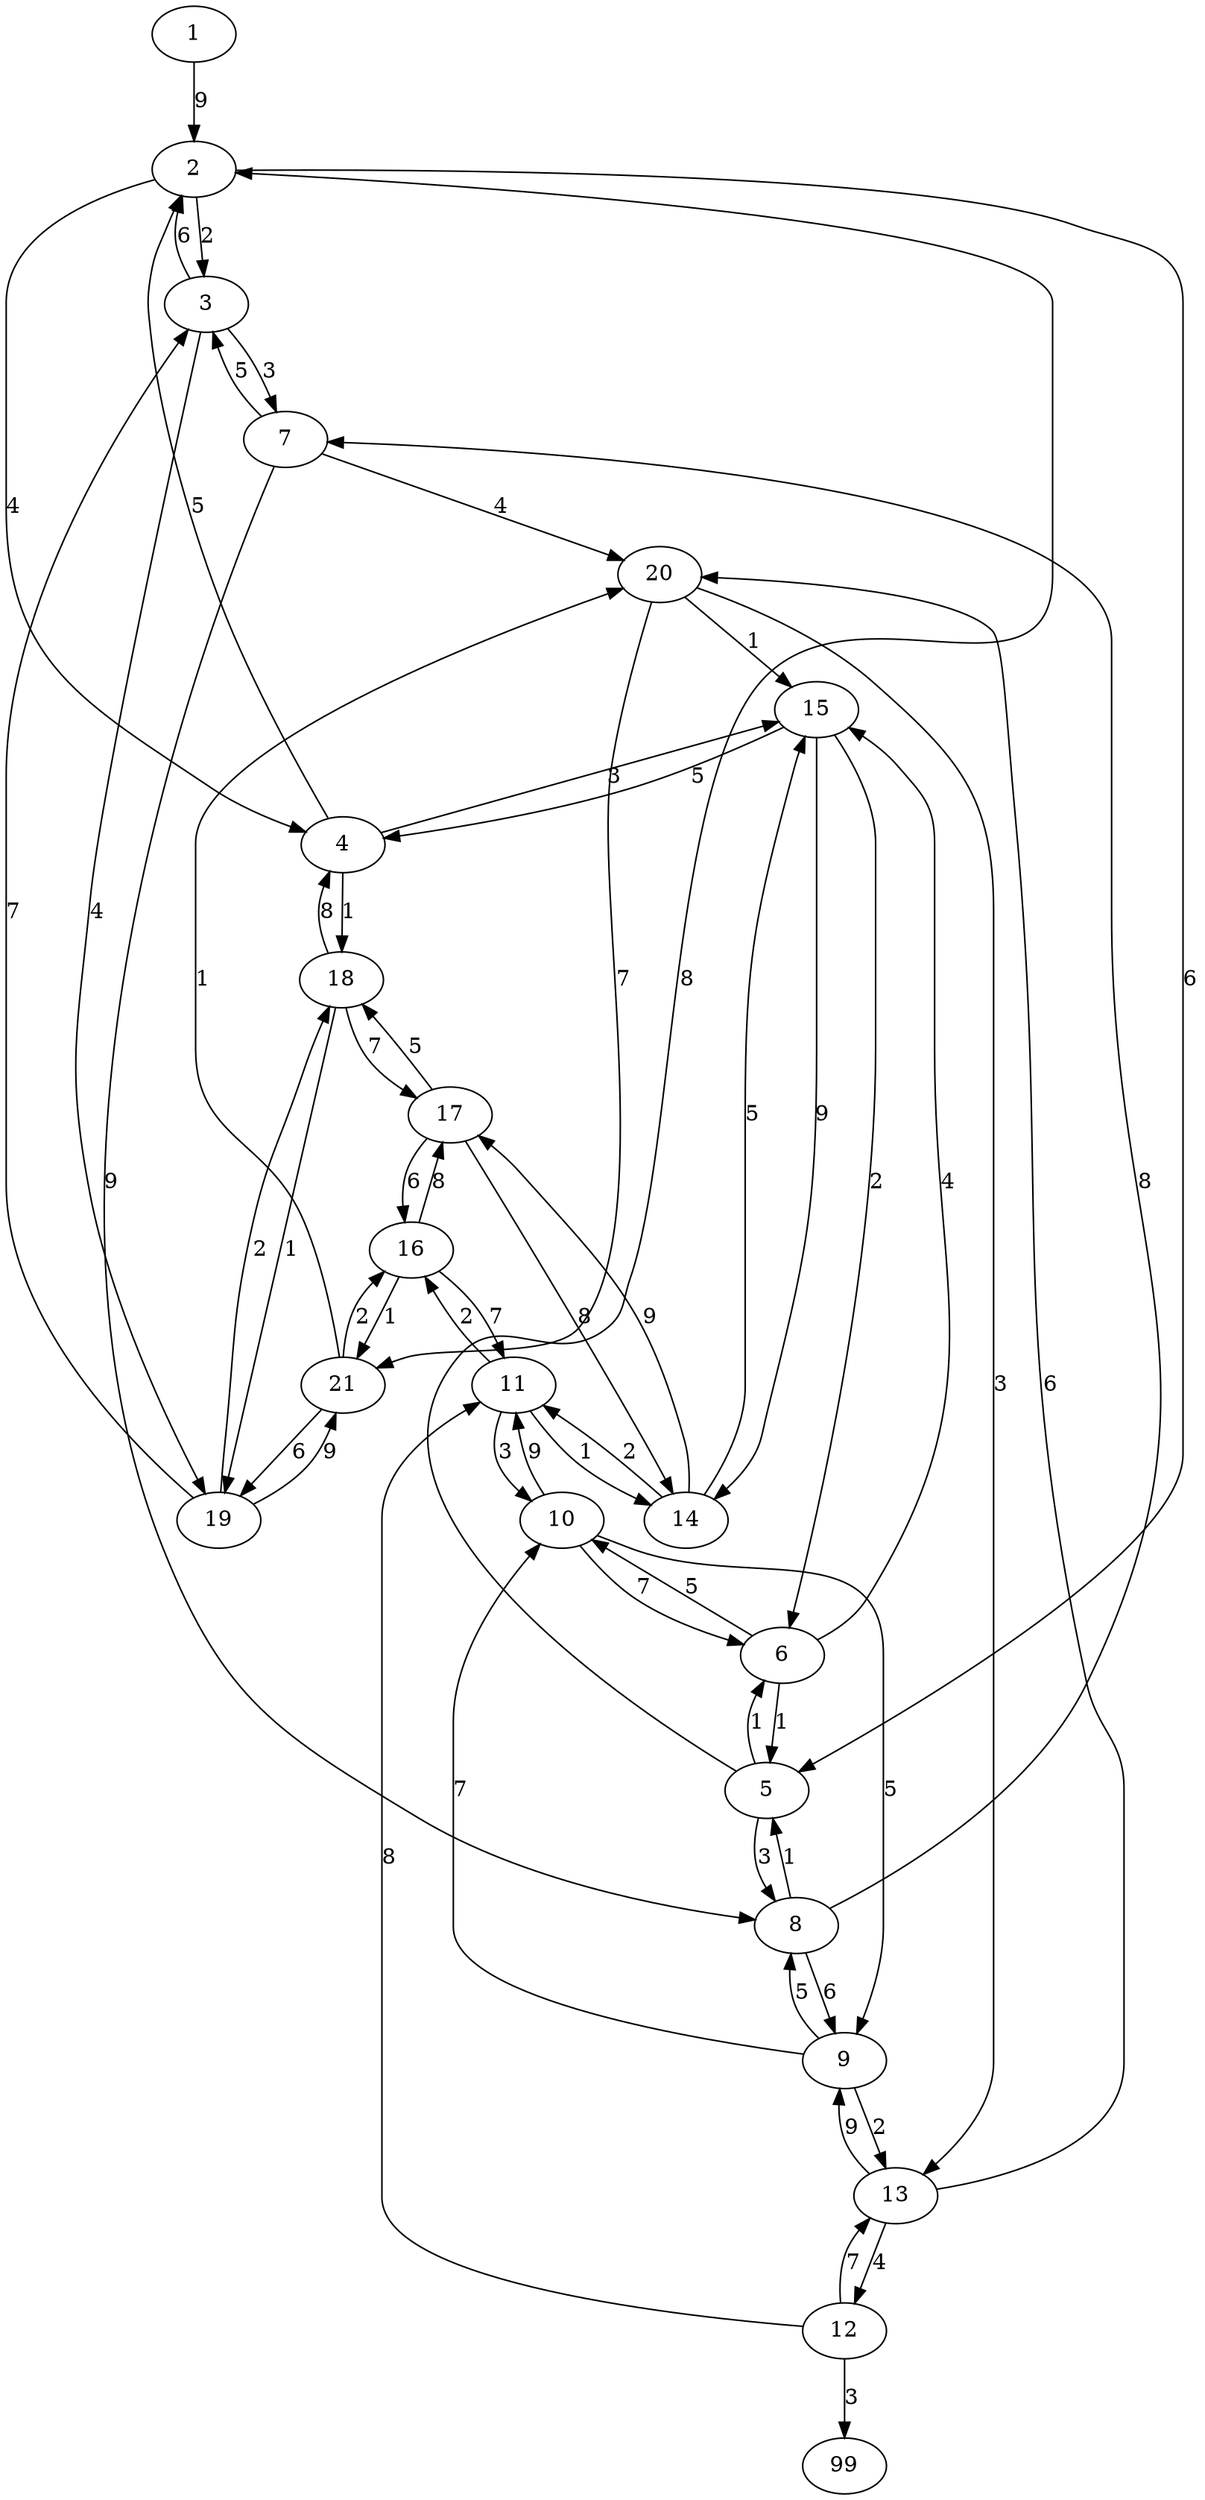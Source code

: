 digraph WUMPUS {

  1 -> 2 [label="9"];

  2 -> 3 [label="2"];
  2 -> 4 [label="4"];
  2 -> 5 [label="6"];

  3 -> 2 [label="6"];
  3 -> 19 [label="4"];
  3 -> 7 [label="3"];

  4 -> 2 [label="5"];
  4 -> 18 [label="1"];
  4 -> 15 [label="3"];

  5 -> 2 [label="8"];
  5 -> 6 [label="1"];
  5 -> 8 [label="3"];

  6 -> 10 [label="5"];
  6 -> 15 [label="4"];
  6 -> 5 [label="1"];

  7 -> 8 [label="9"];
  7 -> 20 [label="4"];
  7 -> 3 [label="5"];

  8 -> 5 [label="1"];
  8 -> 9 [label="6"];
  8 -> 7 [label="8"];

  9 -> 10 [label="7"];
  9 -> 13 [label="2"];
  9 -> 8 [label="5"];

  10 -> 11 [label="9"];
  10 -> 9 [label="5"];
  10 -> 6 [label="7"];

  11 -> 10 [label="3"];
  11 -> 14 [label="1"];
  11 -> 16 [label="2"];

  12 -> 11 [label="8"];
  12 -> 13 [label="7"];
  12 -> 99 [label="3"];

  13 -> 12 [label="4"];
  13 -> 20 [label="6"];
  13 -> 9 [label="9"];

  14 -> 17 [label="9"];
  14 -> 15 [label="5"];
  14 -> 11 [label="2"];

  15 -> 14 [label="9"];
  15 -> 4 [label="5"];
  15 -> 6 [label="2"];

  16 -> 11 [label="7"];
  16 -> 21 [label="1"];
  16 -> 17 [label="8"];

  17 -> 16 [label="6"];
  17 -> 14 [label="8"];
  17 -> 18 [label="5"];

  18 -> 19 [label="1"];
  18 -> 4 [label="8"];
  18 -> 17 [label="7"];

  19 -> 18 [label="2"];
  19 -> 3 [label="7"];
  19 -> 21 [label="9"];

  20 -> 21 [label="7"];
  20 -> 15 [label="1"];
  20 -> 13 [label="3"];

  21 -> 20 [label="1"];
  21 -> 19 [label="6"];
  21 -> 16 [label="2"];
}
